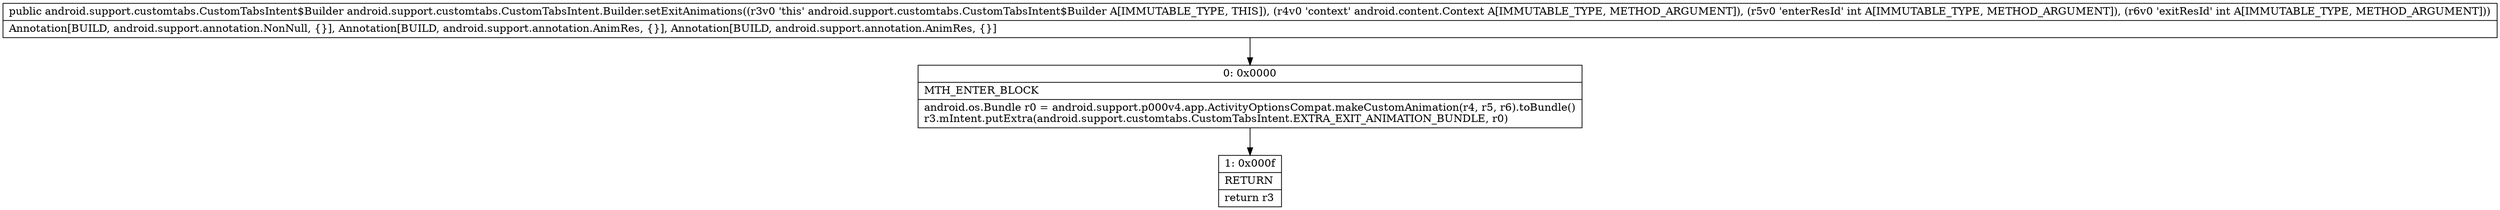 digraph "CFG forandroid.support.customtabs.CustomTabsIntent.Builder.setExitAnimations(Landroid\/content\/Context;II)Landroid\/support\/customtabs\/CustomTabsIntent$Builder;" {
Node_0 [shape=record,label="{0\:\ 0x0000|MTH_ENTER_BLOCK\l|android.os.Bundle r0 = android.support.p000v4.app.ActivityOptionsCompat.makeCustomAnimation(r4, r5, r6).toBundle()\lr3.mIntent.putExtra(android.support.customtabs.CustomTabsIntent.EXTRA_EXIT_ANIMATION_BUNDLE, r0)\l}"];
Node_1 [shape=record,label="{1\:\ 0x000f|RETURN\l|return r3\l}"];
MethodNode[shape=record,label="{public android.support.customtabs.CustomTabsIntent$Builder android.support.customtabs.CustomTabsIntent.Builder.setExitAnimations((r3v0 'this' android.support.customtabs.CustomTabsIntent$Builder A[IMMUTABLE_TYPE, THIS]), (r4v0 'context' android.content.Context A[IMMUTABLE_TYPE, METHOD_ARGUMENT]), (r5v0 'enterResId' int A[IMMUTABLE_TYPE, METHOD_ARGUMENT]), (r6v0 'exitResId' int A[IMMUTABLE_TYPE, METHOD_ARGUMENT]))  | Annotation[BUILD, android.support.annotation.NonNull, \{\}], Annotation[BUILD, android.support.annotation.AnimRes, \{\}], Annotation[BUILD, android.support.annotation.AnimRes, \{\}]\l}"];
MethodNode -> Node_0;
Node_0 -> Node_1;
}

